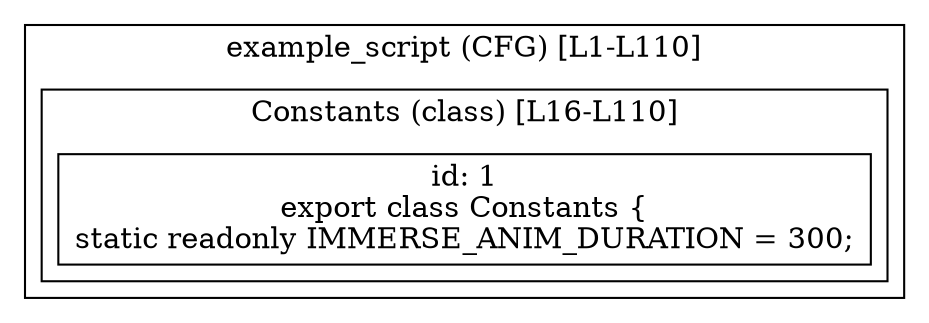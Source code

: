 digraph "84.ts" {
  subgraph "cluster_1" {
    label="example_script (CFG) [L1-L110]";
  subgraph "cluster_2" {
    label="Constants (class) [L16-L110]";
    node_2_1 [label="id: 1\nexport class Constants {
static readonly IMMERSE_ANIM_DURATION = 300;", shape=box];
  }
  }
}
